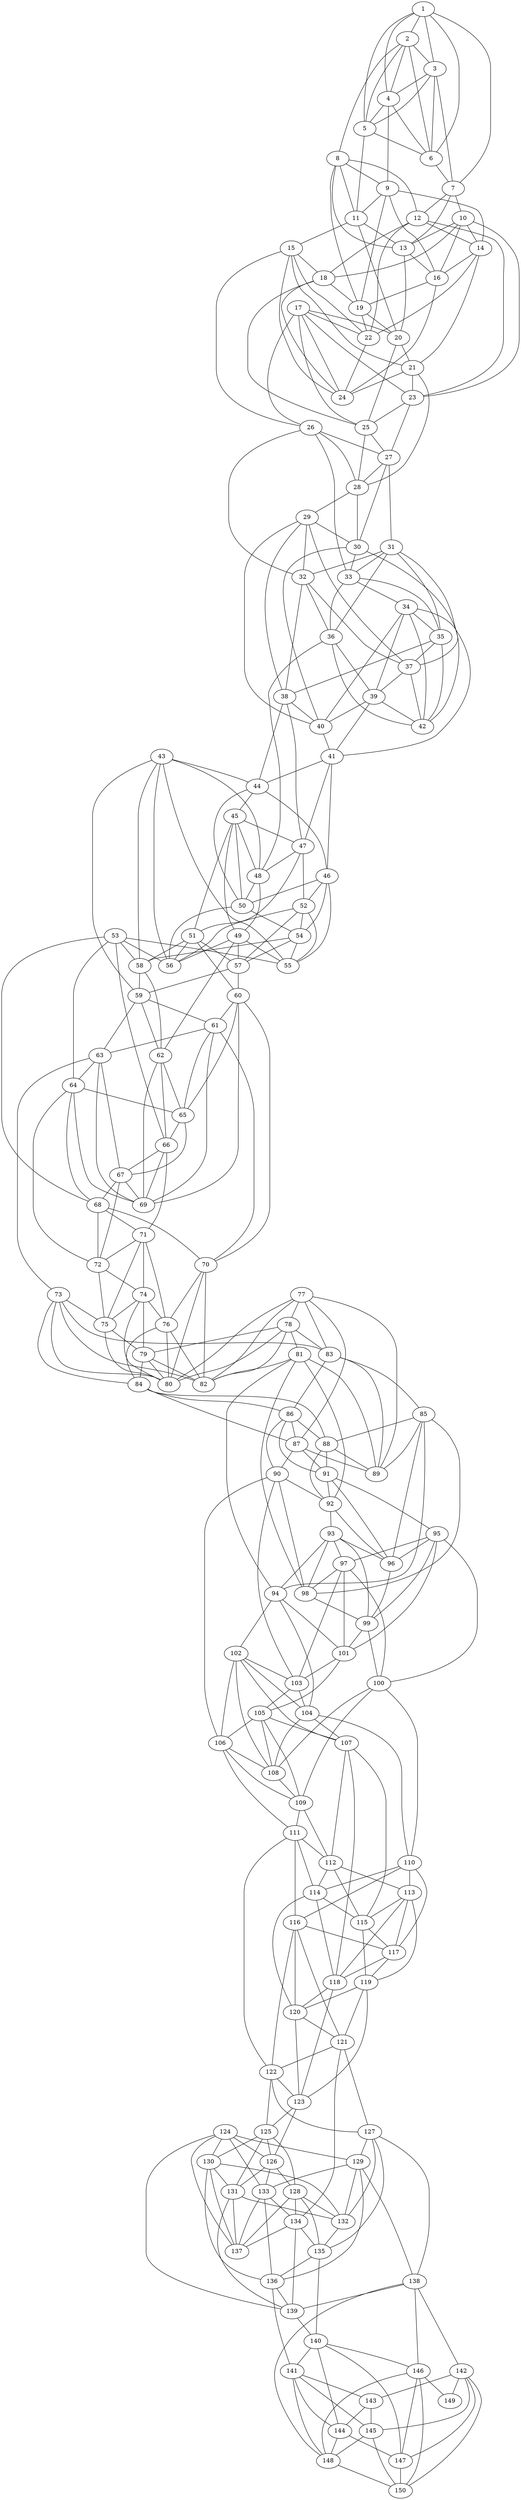 graph grafoBarabasiAlbert{
1--2
1--3
1--4
1--5
1--6
2--3
2--4
2--5
2--6
3--4
3--5
3--6
4--5
4--6
5--6
1--7
3--7
6--7
2--8
4--9
8--9
7--10
5--11
8--11
9--11
7--12
8--12
7--13
8--13
10--13
11--13
9--14
10--14
12--14
11--15
9--16
10--16
13--16
14--16
10--18
12--18
15--18
8--19
9--19
16--19
18--19
11--20
13--20
17--20
19--20
14--21
15--21
20--21
12--22
14--22
15--22
17--22
19--22
10--23
12--23
17--23
21--23
15--24
16--24
17--24
18--24
21--24
22--24
17--25
18--25
20--25
23--25
15--26
17--26
23--27
25--27
26--27
21--28
25--28
26--28
27--28
28--29
27--30
28--30
29--30
27--31
26--32
29--32
31--32
26--33
30--33
31--33
33--34
31--35
33--35
34--35
31--36
32--36
33--36
29--37
31--37
32--37
35--37
29--38
32--38
35--38
34--39
36--39
37--39
29--40
30--40
34--40
38--40
39--40
34--41
39--41
40--41
30--42
34--42
35--42
36--42
37--42
39--42
38--44
41--44
43--44
44--45
41--46
44--46
38--47
41--47
45--47
36--48
43--48
45--48
47--48
45--49
48--49
44--50
45--50
46--50
48--50
45--51
47--51
46--52
47--52
46--54
50--54
52--54
43--55
46--55
49--55
52--55
53--55
54--55
43--56
49--56
50--56
51--56
52--56
53--56
49--57
51--57
52--57
54--57
43--58
51--58
53--58
54--58
43--59
57--59
58--59
51--60
57--60
59--61
60--61
49--62
58--62
59--62
59--63
61--63
53--64
63--64
60--65
61--65
62--65
64--65
53--66
62--66
65--66
63--67
65--67
66--67
53--68
64--68
67--68
60--69
61--69
62--69
63--69
64--69
66--69
67--69
60--70
61--70
68--70
66--71
68--71
64--72
67--72
68--72
71--72
63--73
71--74
72--74
71--75
72--75
73--75
74--75
70--76
71--76
74--76
77--78
74--79
75--79
78--79
70--80
73--80
74--80
75--80
76--80
77--80
78--80
79--80
78--81
70--82
73--82
76--82
77--82
78--82
79--82
81--82
73--83
77--83
78--83
73--84
76--84
79--84
83--85
83--86
84--86
77--87
84--87
86--87
84--88
85--88
86--88
77--89
81--89
83--89
85--89
87--89
88--89
86--90
87--90
86--91
87--91
88--91
81--92
88--92
90--92
91--92
92--93
81--94
85--94
93--94
91--95
85--96
91--96
92--96
93--96
95--96
93--97
95--97
81--98
85--98
90--98
93--98
97--98
93--99
95--99
96--99
98--99
95--100
97--100
99--100
94--101
95--101
97--101
99--101
94--102
90--103
97--103
101--103
102--103
94--104
102--104
103--104
101--105
103--105
90--106
102--106
105--106
102--107
104--107
105--107
100--108
102--108
104--108
105--108
106--108
100--109
105--109
106--109
108--109
100--110
104--110
106--111
109--111
107--112
109--112
111--112
110--113
112--113
110--114
111--114
112--114
107--115
112--115
113--115
114--115
110--116
111--116
110--117
113--117
115--117
116--117
107--118
113--118
114--118
117--118
113--119
115--119
117--119
114--120
116--120
118--120
119--120
116--121
119--121
120--121
111--122
116--122
121--122
118--123
119--123
120--123
122--123
122--125
123--125
123--126
124--126
125--126
121--127
122--127
125--128
126--128
124--129
127--129
124--130
125--130
125--131
126--131
130--131
127--132
128--132
129--132
130--132
131--132
124--133
126--133
129--133
121--134
128--134
133--134
127--135
128--135
132--135
134--135
129--136
130--136
133--136
135--136
124--137
128--137
130--137
131--137
133--137
134--137
127--138
129--138
124--139
131--139
134--139
136--139
138--139
135--140
139--140
136--141
140--141
138--142
141--143
142--143
140--144
141--144
143--144
141--145
142--145
143--145
138--146
140--146
140--147
142--147
144--147
146--147
138--148
141--148
144--148
145--148
146--148
142--149
146--149
142--150
145--150
146--150
147--150
148--150
}
